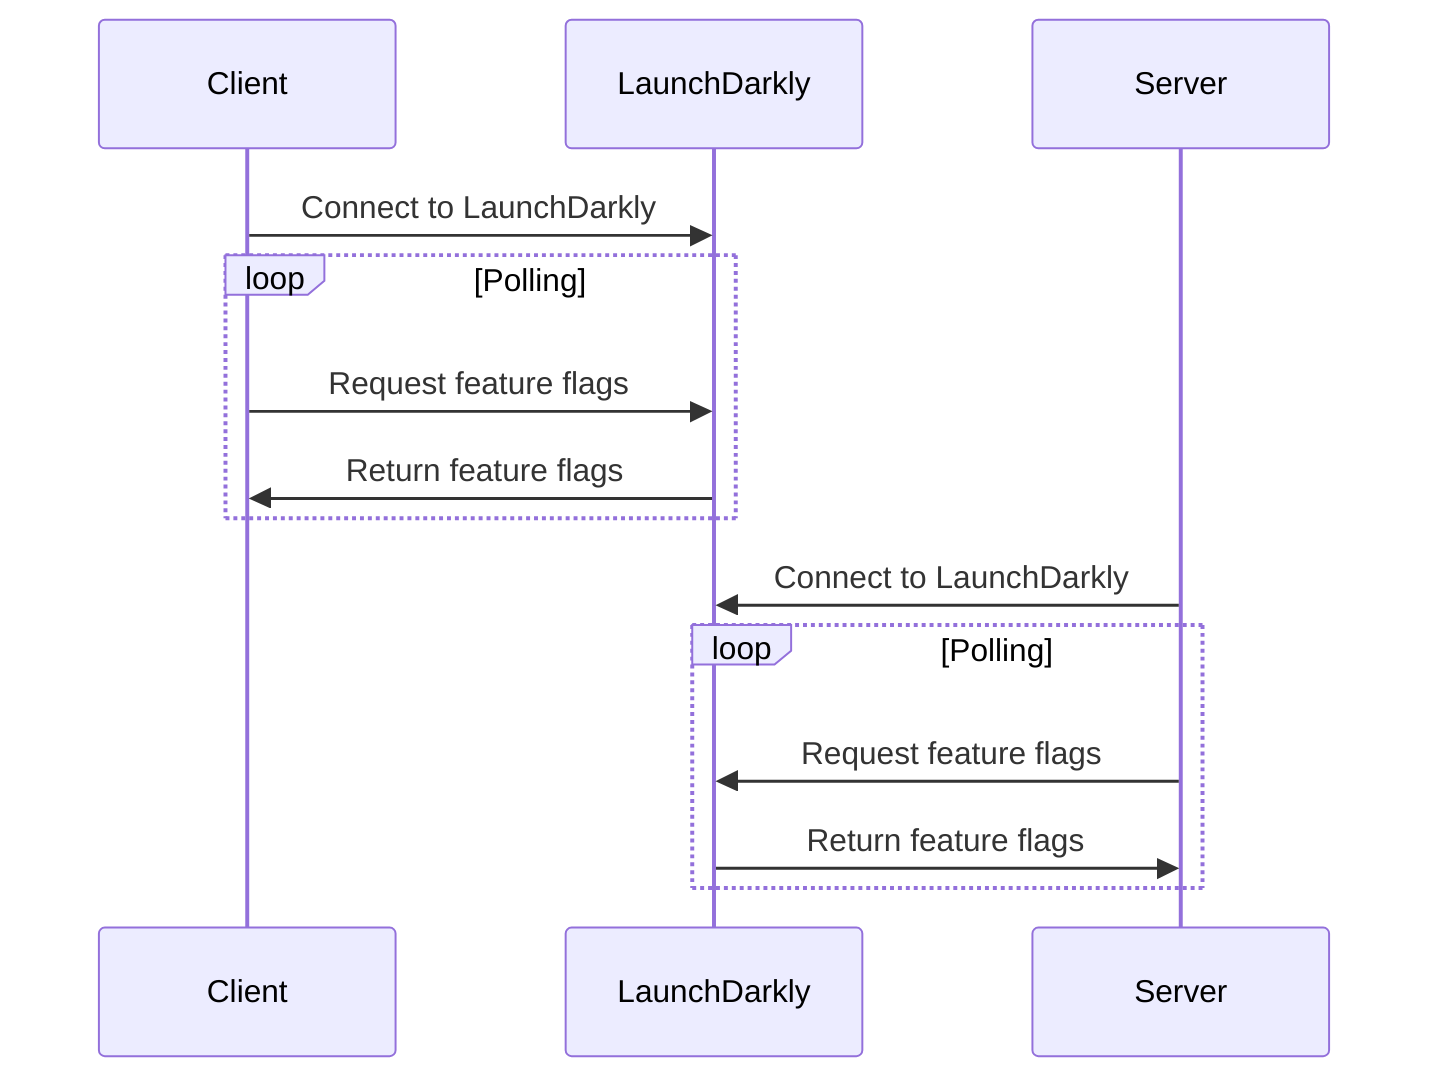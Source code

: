 sequenceDiagram
  %% @config(./mermaid-config.json)
  participant C as Client
  participant L as LaunchDarkly
  participant S as Server
  C->>L: Connect to LaunchDarkly
  loop Polling
    C->>L: Request feature flags
    L->>C: Return feature flags
  end
  S->>L: Connect to LaunchDarkly
  loop Polling
    S->>L: Request feature flags
    L->>S: Return feature flags
  end